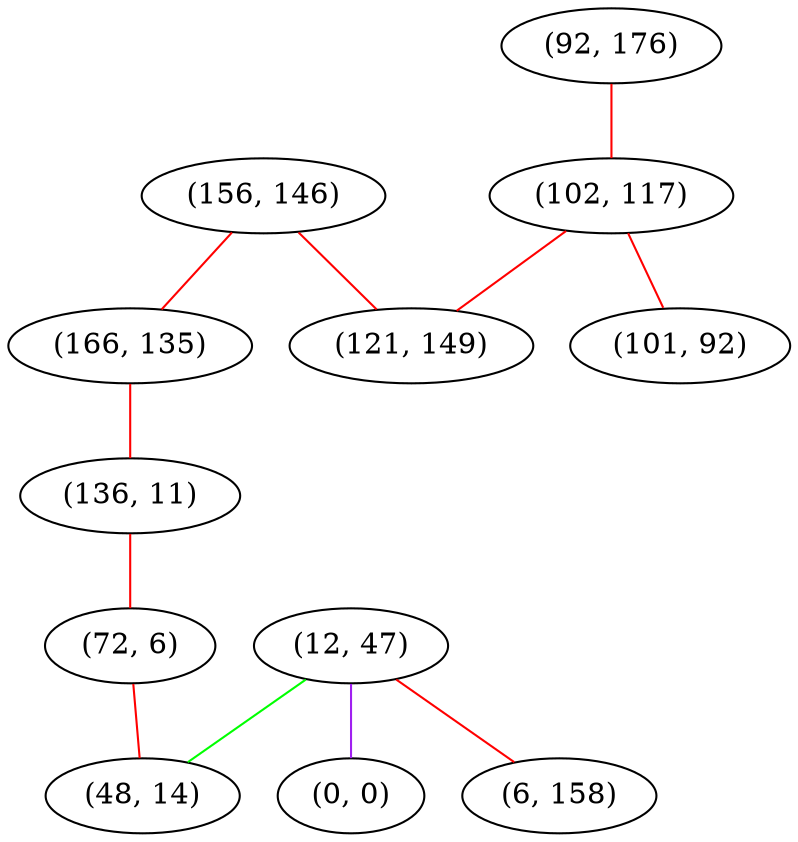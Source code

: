 graph "" {
"(156, 146)";
"(12, 47)";
"(0, 0)";
"(166, 135)";
"(92, 176)";
"(136, 11)";
"(102, 117)";
"(6, 158)";
"(121, 149)";
"(72, 6)";
"(48, 14)";
"(101, 92)";
"(156, 146)" -- "(121, 149)"  [color=red, key=0, weight=1];
"(156, 146)" -- "(166, 135)"  [color=red, key=0, weight=1];
"(12, 47)" -- "(48, 14)"  [color=green, key=0, weight=2];
"(12, 47)" -- "(0, 0)"  [color=purple, key=0, weight=4];
"(12, 47)" -- "(6, 158)"  [color=red, key=0, weight=1];
"(166, 135)" -- "(136, 11)"  [color=red, key=0, weight=1];
"(92, 176)" -- "(102, 117)"  [color=red, key=0, weight=1];
"(136, 11)" -- "(72, 6)"  [color=red, key=0, weight=1];
"(102, 117)" -- "(121, 149)"  [color=red, key=0, weight=1];
"(102, 117)" -- "(101, 92)"  [color=red, key=0, weight=1];
"(72, 6)" -- "(48, 14)"  [color=red, key=0, weight=1];
}
